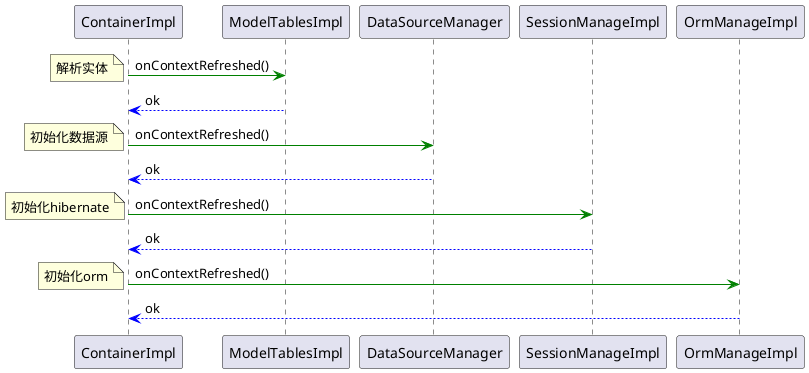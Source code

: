 @startuml
ContainerImpl -[#green]> ModelTablesImpl: onContextRefreshed()
note left: 解析实体
ModelTablesImpl -[#0000FF]-> ContainerImpl: ok

ContainerImpl -[#green]> DataSourceManager: onContextRefreshed()
note left: 初始化数据源
DataSourceManager -[#0000FF]-> ContainerImpl: ok

ContainerImpl -[#green]> SessionManageImpl: onContextRefreshed()
note left: 初始化hibernate
SessionManageImpl -[#0000FF]-> ContainerImpl: ok


ContainerImpl -[#green]> OrmManageImpl: onContextRefreshed()
note left: 初始化orm
OrmManageImpl -[#0000FF]-> ContainerImpl: ok
@enduml